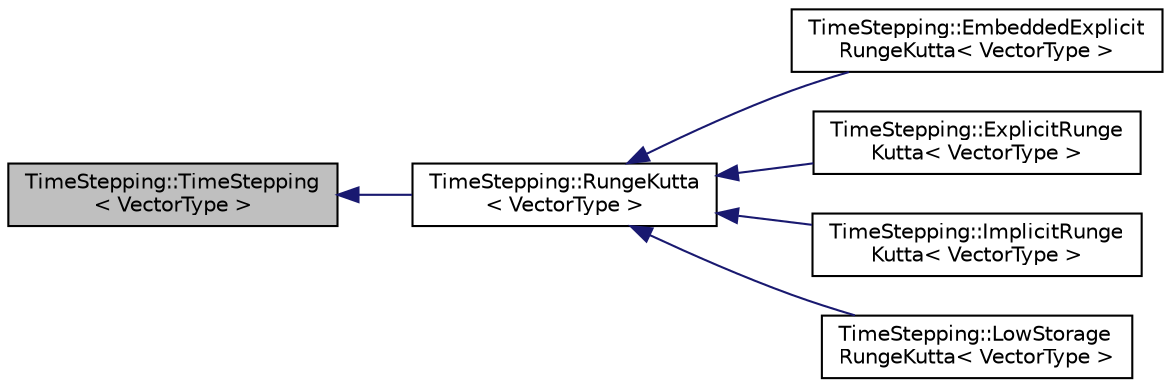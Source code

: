 digraph "TimeStepping::TimeStepping&lt; VectorType &gt;"
{
 // LATEX_PDF_SIZE
  edge [fontname="Helvetica",fontsize="10",labelfontname="Helvetica",labelfontsize="10"];
  node [fontname="Helvetica",fontsize="10",shape=record];
  rankdir="LR";
  Node1 [label="TimeStepping::TimeStepping\l\< VectorType \>",height=0.2,width=0.4,color="black", fillcolor="grey75", style="filled", fontcolor="black",tooltip=" "];
  Node1 -> Node2 [dir="back",color="midnightblue",fontsize="10",style="solid",fontname="Helvetica"];
  Node2 [label="TimeStepping::RungeKutta\l\< VectorType \>",height=0.2,width=0.4,color="black", fillcolor="white", style="filled",URL="$classTimeStepping_1_1RungeKutta.html",tooltip=" "];
  Node2 -> Node3 [dir="back",color="midnightblue",fontsize="10",style="solid",fontname="Helvetica"];
  Node3 [label="TimeStepping::EmbeddedExplicit\lRungeKutta\< VectorType \>",height=0.2,width=0.4,color="black", fillcolor="white", style="filled",URL="$classTimeStepping_1_1EmbeddedExplicitRungeKutta.html",tooltip=" "];
  Node2 -> Node4 [dir="back",color="midnightblue",fontsize="10",style="solid",fontname="Helvetica"];
  Node4 [label="TimeStepping::ExplicitRunge\lKutta\< VectorType \>",height=0.2,width=0.4,color="black", fillcolor="white", style="filled",URL="$classTimeStepping_1_1ExplicitRungeKutta.html",tooltip=" "];
  Node2 -> Node5 [dir="back",color="midnightblue",fontsize="10",style="solid",fontname="Helvetica"];
  Node5 [label="TimeStepping::ImplicitRunge\lKutta\< VectorType \>",height=0.2,width=0.4,color="black", fillcolor="white", style="filled",URL="$classTimeStepping_1_1ImplicitRungeKutta.html",tooltip=" "];
  Node2 -> Node6 [dir="back",color="midnightblue",fontsize="10",style="solid",fontname="Helvetica"];
  Node6 [label="TimeStepping::LowStorage\lRungeKutta\< VectorType \>",height=0.2,width=0.4,color="black", fillcolor="white", style="filled",URL="$classTimeStepping_1_1LowStorageRungeKutta.html",tooltip=" "];
}
